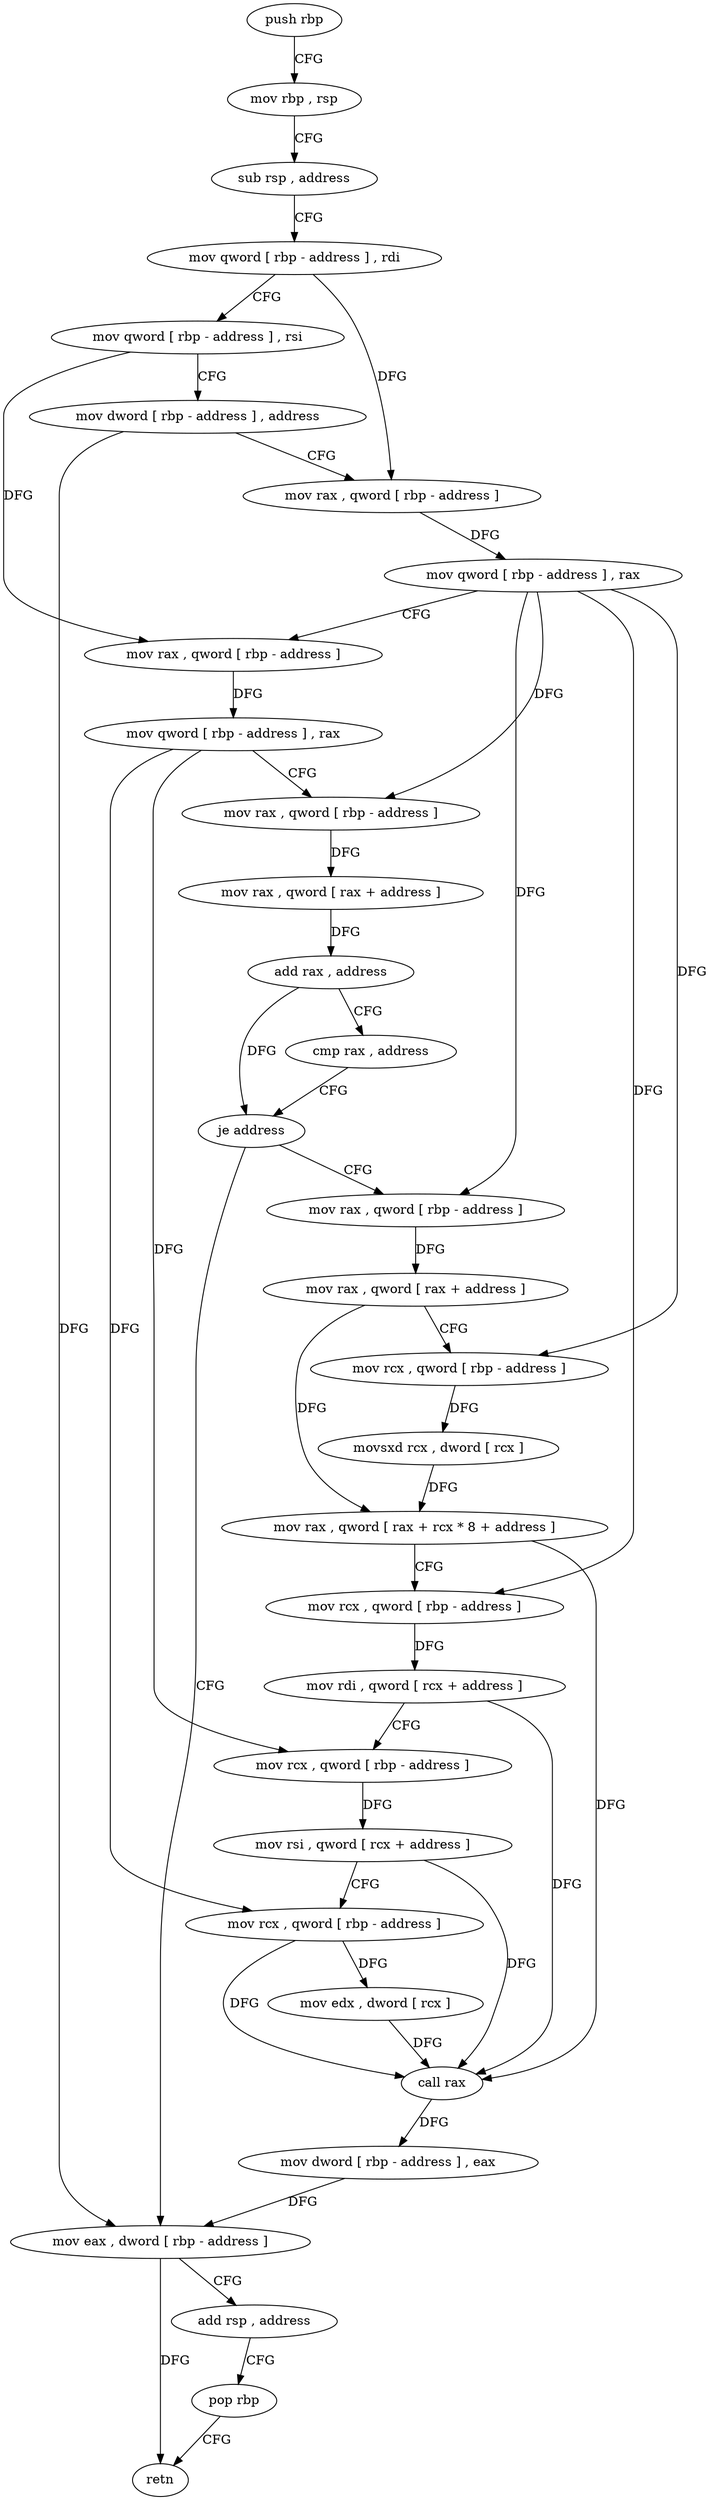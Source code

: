 digraph "func" {
"79104" [label = "push rbp" ]
"79105" [label = "mov rbp , rsp" ]
"79108" [label = "sub rsp , address" ]
"79112" [label = "mov qword [ rbp - address ] , rdi" ]
"79116" [label = "mov qword [ rbp - address ] , rsi" ]
"79120" [label = "mov dword [ rbp - address ] , address" ]
"79127" [label = "mov rax , qword [ rbp - address ]" ]
"79131" [label = "mov qword [ rbp - address ] , rax" ]
"79135" [label = "mov rax , qword [ rbp - address ]" ]
"79139" [label = "mov qword [ rbp - address ] , rax" ]
"79143" [label = "mov rax , qword [ rbp - address ]" ]
"79147" [label = "mov rax , qword [ rax + address ]" ]
"79151" [label = "add rax , address" ]
"79157" [label = "cmp rax , address" ]
"79161" [label = "je address" ]
"79217" [label = "mov eax , dword [ rbp - address ]" ]
"79167" [label = "mov rax , qword [ rbp - address ]" ]
"79220" [label = "add rsp , address" ]
"79224" [label = "pop rbp" ]
"79225" [label = "retn" ]
"79171" [label = "mov rax , qword [ rax + address ]" ]
"79175" [label = "mov rcx , qword [ rbp - address ]" ]
"79179" [label = "movsxd rcx , dword [ rcx ]" ]
"79182" [label = "mov rax , qword [ rax + rcx * 8 + address ]" ]
"79190" [label = "mov rcx , qword [ rbp - address ]" ]
"79194" [label = "mov rdi , qword [ rcx + address ]" ]
"79198" [label = "mov rcx , qword [ rbp - address ]" ]
"79202" [label = "mov rsi , qword [ rcx + address ]" ]
"79206" [label = "mov rcx , qword [ rbp - address ]" ]
"79210" [label = "mov edx , dword [ rcx ]" ]
"79212" [label = "call rax" ]
"79214" [label = "mov dword [ rbp - address ] , eax" ]
"79104" -> "79105" [ label = "CFG" ]
"79105" -> "79108" [ label = "CFG" ]
"79108" -> "79112" [ label = "CFG" ]
"79112" -> "79116" [ label = "CFG" ]
"79112" -> "79127" [ label = "DFG" ]
"79116" -> "79120" [ label = "CFG" ]
"79116" -> "79135" [ label = "DFG" ]
"79120" -> "79127" [ label = "CFG" ]
"79120" -> "79217" [ label = "DFG" ]
"79127" -> "79131" [ label = "DFG" ]
"79131" -> "79135" [ label = "CFG" ]
"79131" -> "79143" [ label = "DFG" ]
"79131" -> "79167" [ label = "DFG" ]
"79131" -> "79175" [ label = "DFG" ]
"79131" -> "79190" [ label = "DFG" ]
"79135" -> "79139" [ label = "DFG" ]
"79139" -> "79143" [ label = "CFG" ]
"79139" -> "79198" [ label = "DFG" ]
"79139" -> "79206" [ label = "DFG" ]
"79143" -> "79147" [ label = "DFG" ]
"79147" -> "79151" [ label = "DFG" ]
"79151" -> "79157" [ label = "CFG" ]
"79151" -> "79161" [ label = "DFG" ]
"79157" -> "79161" [ label = "CFG" ]
"79161" -> "79217" [ label = "CFG" ]
"79161" -> "79167" [ label = "CFG" ]
"79217" -> "79220" [ label = "CFG" ]
"79217" -> "79225" [ label = "DFG" ]
"79167" -> "79171" [ label = "DFG" ]
"79220" -> "79224" [ label = "CFG" ]
"79224" -> "79225" [ label = "CFG" ]
"79171" -> "79175" [ label = "CFG" ]
"79171" -> "79182" [ label = "DFG" ]
"79175" -> "79179" [ label = "DFG" ]
"79179" -> "79182" [ label = "DFG" ]
"79182" -> "79190" [ label = "CFG" ]
"79182" -> "79212" [ label = "DFG" ]
"79190" -> "79194" [ label = "DFG" ]
"79194" -> "79198" [ label = "CFG" ]
"79194" -> "79212" [ label = "DFG" ]
"79198" -> "79202" [ label = "DFG" ]
"79202" -> "79206" [ label = "CFG" ]
"79202" -> "79212" [ label = "DFG" ]
"79206" -> "79210" [ label = "DFG" ]
"79206" -> "79212" [ label = "DFG" ]
"79210" -> "79212" [ label = "DFG" ]
"79212" -> "79214" [ label = "DFG" ]
"79214" -> "79217" [ label = "DFG" ]
}
